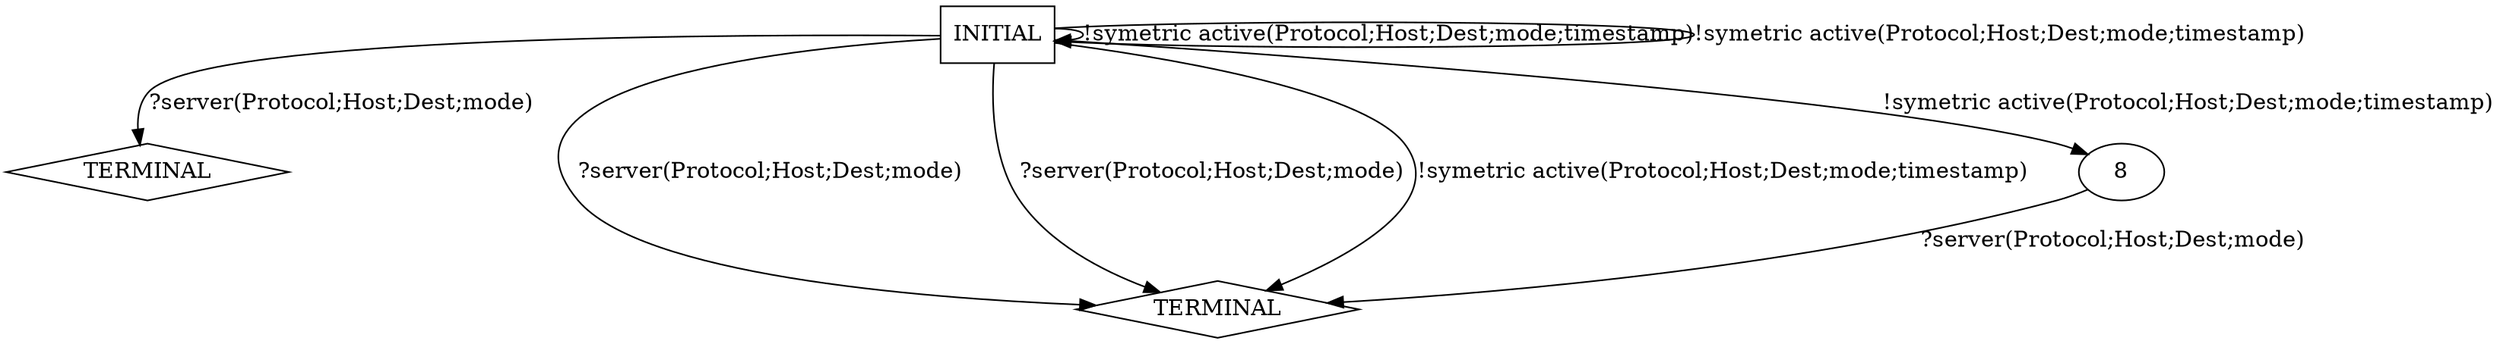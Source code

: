 digraph G {
  0 [label="INITIAL",shape=box];
  1 [label="TERMINAL",shape=diamond];
  3 [label="TERMINAL",shape=diamond];
  8 [label="8"];
0->1  [label="?server(Protocol;Host;Dest;mode)"];
0->8  [label="!symetric active(Protocol;Host;Dest;mode;timestamp)"]
0->0  [label="!symetric active(Protocol;Host;Dest;mode;timestamp)"]
0->0  [label="!symetric active(Protocol;Host;Dest;mode;timestamp)"]
0->3  [label="?server(Protocol;Host;Dest;mode)"]
0->3  [label="?server(Protocol;Host;Dest;mode)"]
0->3  [label="!symetric active(Protocol;Host;Dest;mode;timestamp)"]
8->3  [label="?server(Protocol;Host;Dest;mode)"]
}
